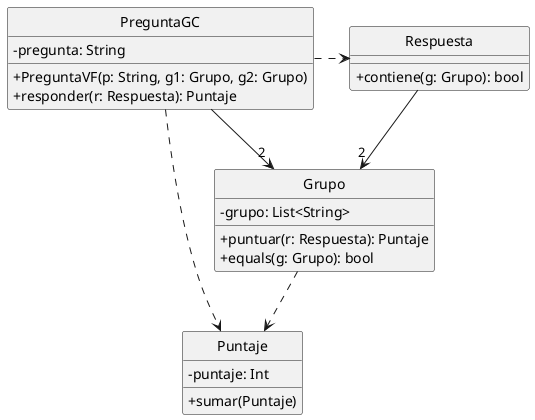 @startuml DiagramaGroupChoice

skinparam monochrome true
hide circle
skinparam classAttributeIconSize 0

class PreguntaGC {
    - pregunta: String
    + PreguntaVF(p: String, g1: Grupo, g2: Grupo)
    + responder(r: Respuesta): Puntaje
}

class Puntaje {
    - puntaje: Int
    + sumar(Puntaje)
}

class Grupo {
    - grupo: List<String>
    + puntuar(r: Respuesta): Puntaje
    + equals(g: Grupo): bool
}

class Respuesta {
    + contiene(g: Grupo): bool
}

PreguntaGC -> "2" Grupo
PreguntaGC .> Respuesta
PreguntaGC ..> Puntaje
Grupo ..> Puntaje
Respuesta  --> "2" Grupo

@enduml